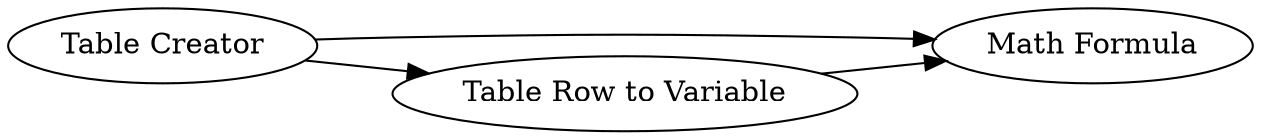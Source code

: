 digraph {
	1 -> 2
	1 -> 3
	3 -> 2
	1 [label="Table Creator"]
	3 [label="Table Row to Variable"]
	2 [label="Math Formula"]
	rankdir=LR
}
